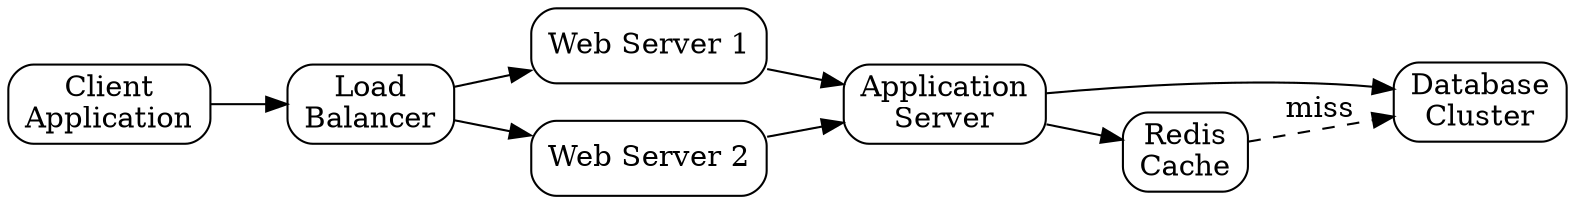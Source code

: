 digraph Network {
    rankdir=LR;
    node [shape=box, style=rounded];

    // Nodes
    Client [label="Client\nApplication"];
    LoadBalancer [label="Load\nBalancer"];
    WebServer1 [label="Web Server 1"];
    WebServer2 [label="Web Server 2"];
    AppServer [label="Application\nServer"];
    Database [label="Database\nCluster"];
    Cache [label="Redis\nCache"];

    // Connections
    Client -> LoadBalancer;
    LoadBalancer -> WebServer1;
    LoadBalancer -> WebServer2;
    WebServer1 -> AppServer;
    WebServer2 -> AppServer;
    AppServer -> Database;
    AppServer -> Cache;
    Cache -> Database [style=dashed, label="miss"];
}
